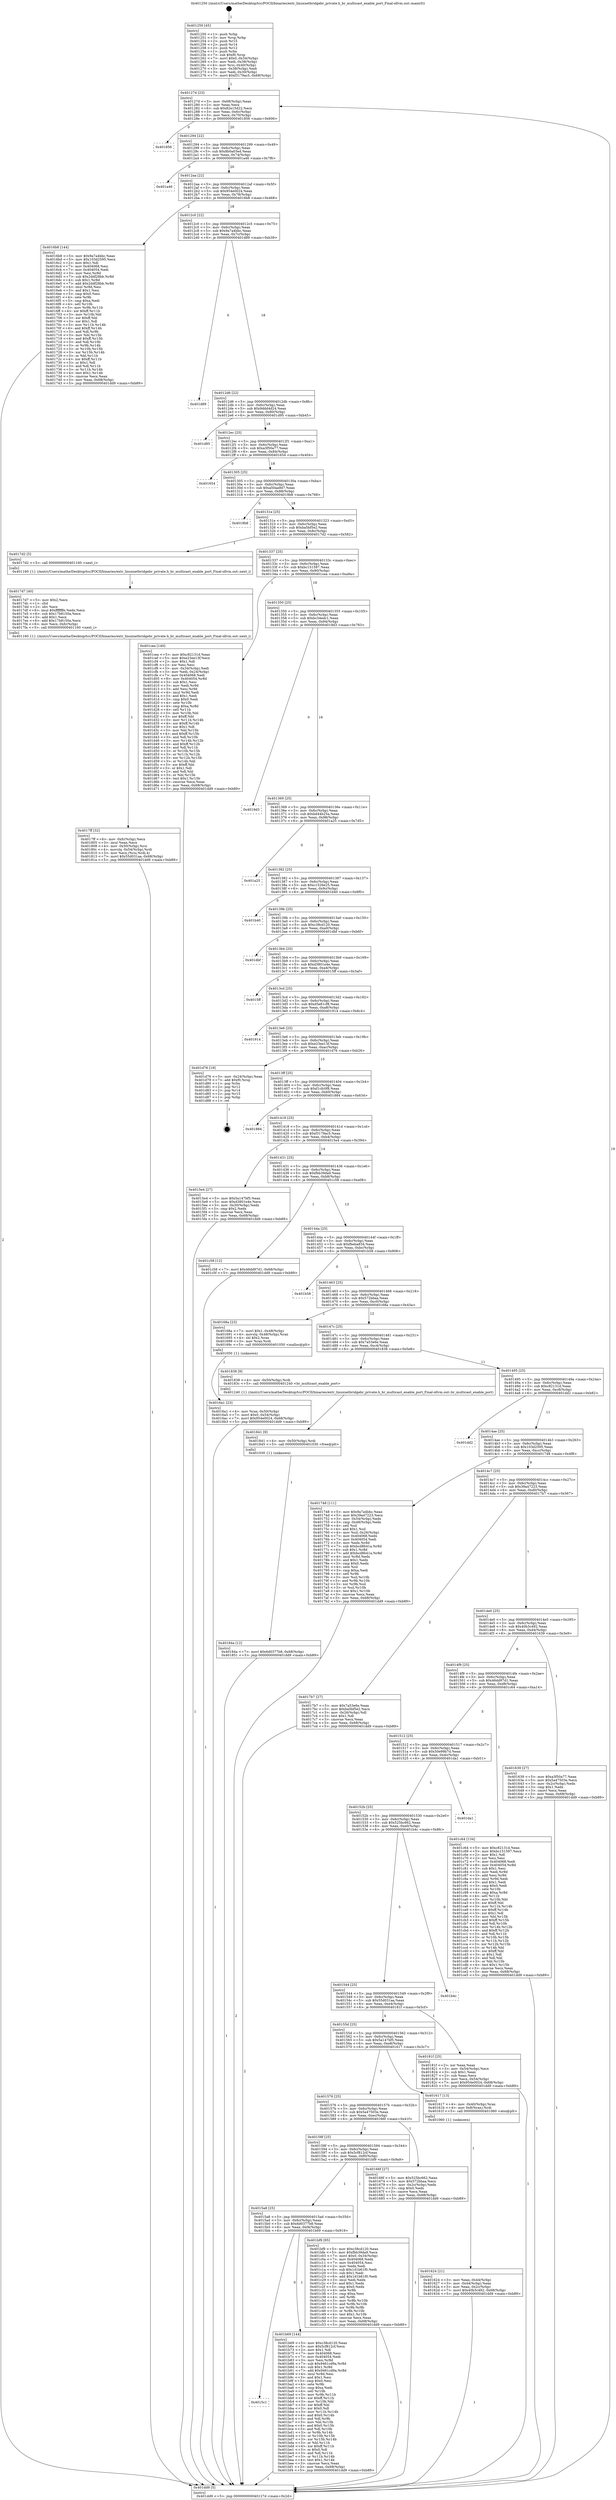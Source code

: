 digraph "0x401250" {
  label = "0x401250 (/mnt/c/Users/mathe/Desktop/tcc/POCII/binaries/extr_linuxnetbridgebr_private.h_br_multicast_enable_port_Final-ollvm.out::main(0))"
  labelloc = "t"
  node[shape=record]

  Entry [label="",width=0.3,height=0.3,shape=circle,fillcolor=black,style=filled]
  "0x40127d" [label="{
     0x40127d [23]\l
     | [instrs]\l
     &nbsp;&nbsp;0x40127d \<+3\>: mov -0x68(%rbp),%eax\l
     &nbsp;&nbsp;0x401280 \<+2\>: mov %eax,%ecx\l
     &nbsp;&nbsp;0x401282 \<+6\>: sub $0x82e15d22,%ecx\l
     &nbsp;&nbsp;0x401288 \<+3\>: mov %eax,-0x6c(%rbp)\l
     &nbsp;&nbsp;0x40128b \<+3\>: mov %ecx,-0x70(%rbp)\l
     &nbsp;&nbsp;0x40128e \<+6\>: je 0000000000401856 \<main+0x606\>\l
  }"]
  "0x401856" [label="{
     0x401856\l
  }", style=dashed]
  "0x401294" [label="{
     0x401294 [22]\l
     | [instrs]\l
     &nbsp;&nbsp;0x401294 \<+5\>: jmp 0000000000401299 \<main+0x49\>\l
     &nbsp;&nbsp;0x401299 \<+3\>: mov -0x6c(%rbp),%eax\l
     &nbsp;&nbsp;0x40129c \<+5\>: sub $0x8b0a03ed,%eax\l
     &nbsp;&nbsp;0x4012a1 \<+3\>: mov %eax,-0x74(%rbp)\l
     &nbsp;&nbsp;0x4012a4 \<+6\>: je 0000000000401a46 \<main+0x7f6\>\l
  }"]
  Exit [label="",width=0.3,height=0.3,shape=circle,fillcolor=black,style=filled,peripheries=2]
  "0x401a46" [label="{
     0x401a46\l
  }", style=dashed]
  "0x4012aa" [label="{
     0x4012aa [22]\l
     | [instrs]\l
     &nbsp;&nbsp;0x4012aa \<+5\>: jmp 00000000004012af \<main+0x5f\>\l
     &nbsp;&nbsp;0x4012af \<+3\>: mov -0x6c(%rbp),%eax\l
     &nbsp;&nbsp;0x4012b2 \<+5\>: sub $0x954e0024,%eax\l
     &nbsp;&nbsp;0x4012b7 \<+3\>: mov %eax,-0x78(%rbp)\l
     &nbsp;&nbsp;0x4012ba \<+6\>: je 00000000004016b8 \<main+0x468\>\l
  }"]
  "0x4015c1" [label="{
     0x4015c1\l
  }", style=dashed]
  "0x4016b8" [label="{
     0x4016b8 [144]\l
     | [instrs]\l
     &nbsp;&nbsp;0x4016b8 \<+5\>: mov $0x9a7a4bbc,%eax\l
     &nbsp;&nbsp;0x4016bd \<+5\>: mov $0x103d2595,%ecx\l
     &nbsp;&nbsp;0x4016c2 \<+2\>: mov $0x1,%dl\l
     &nbsp;&nbsp;0x4016c4 \<+7\>: mov 0x404068,%esi\l
     &nbsp;&nbsp;0x4016cb \<+7\>: mov 0x404054,%edi\l
     &nbsp;&nbsp;0x4016d2 \<+3\>: mov %esi,%r8d\l
     &nbsp;&nbsp;0x4016d5 \<+7\>: sub $0x2ddf28bb,%r8d\l
     &nbsp;&nbsp;0x4016dc \<+4\>: sub $0x1,%r8d\l
     &nbsp;&nbsp;0x4016e0 \<+7\>: add $0x2ddf28bb,%r8d\l
     &nbsp;&nbsp;0x4016e7 \<+4\>: imul %r8d,%esi\l
     &nbsp;&nbsp;0x4016eb \<+3\>: and $0x1,%esi\l
     &nbsp;&nbsp;0x4016ee \<+3\>: cmp $0x0,%esi\l
     &nbsp;&nbsp;0x4016f1 \<+4\>: sete %r9b\l
     &nbsp;&nbsp;0x4016f5 \<+3\>: cmp $0xa,%edi\l
     &nbsp;&nbsp;0x4016f8 \<+4\>: setl %r10b\l
     &nbsp;&nbsp;0x4016fc \<+3\>: mov %r9b,%r11b\l
     &nbsp;&nbsp;0x4016ff \<+4\>: xor $0xff,%r11b\l
     &nbsp;&nbsp;0x401703 \<+3\>: mov %r10b,%bl\l
     &nbsp;&nbsp;0x401706 \<+3\>: xor $0xff,%bl\l
     &nbsp;&nbsp;0x401709 \<+3\>: xor $0x1,%dl\l
     &nbsp;&nbsp;0x40170c \<+3\>: mov %r11b,%r14b\l
     &nbsp;&nbsp;0x40170f \<+4\>: and $0xff,%r14b\l
     &nbsp;&nbsp;0x401713 \<+3\>: and %dl,%r9b\l
     &nbsp;&nbsp;0x401716 \<+3\>: mov %bl,%r15b\l
     &nbsp;&nbsp;0x401719 \<+4\>: and $0xff,%r15b\l
     &nbsp;&nbsp;0x40171d \<+3\>: and %dl,%r10b\l
     &nbsp;&nbsp;0x401720 \<+3\>: or %r9b,%r14b\l
     &nbsp;&nbsp;0x401723 \<+3\>: or %r10b,%r15b\l
     &nbsp;&nbsp;0x401726 \<+3\>: xor %r15b,%r14b\l
     &nbsp;&nbsp;0x401729 \<+3\>: or %bl,%r11b\l
     &nbsp;&nbsp;0x40172c \<+4\>: xor $0xff,%r11b\l
     &nbsp;&nbsp;0x401730 \<+3\>: or $0x1,%dl\l
     &nbsp;&nbsp;0x401733 \<+3\>: and %dl,%r11b\l
     &nbsp;&nbsp;0x401736 \<+3\>: or %r11b,%r14b\l
     &nbsp;&nbsp;0x401739 \<+4\>: test $0x1,%r14b\l
     &nbsp;&nbsp;0x40173d \<+3\>: cmovne %ecx,%eax\l
     &nbsp;&nbsp;0x401740 \<+3\>: mov %eax,-0x68(%rbp)\l
     &nbsp;&nbsp;0x401743 \<+5\>: jmp 0000000000401dd9 \<main+0xb89\>\l
  }"]
  "0x4012c0" [label="{
     0x4012c0 [22]\l
     | [instrs]\l
     &nbsp;&nbsp;0x4012c0 \<+5\>: jmp 00000000004012c5 \<main+0x75\>\l
     &nbsp;&nbsp;0x4012c5 \<+3\>: mov -0x6c(%rbp),%eax\l
     &nbsp;&nbsp;0x4012c8 \<+5\>: sub $0x9a7a4bbc,%eax\l
     &nbsp;&nbsp;0x4012cd \<+3\>: mov %eax,-0x7c(%rbp)\l
     &nbsp;&nbsp;0x4012d0 \<+6\>: je 0000000000401d89 \<main+0xb39\>\l
  }"]
  "0x401b69" [label="{
     0x401b69 [144]\l
     | [instrs]\l
     &nbsp;&nbsp;0x401b69 \<+5\>: mov $0xc38cd120,%eax\l
     &nbsp;&nbsp;0x401b6e \<+5\>: mov $0x5cf812cf,%ecx\l
     &nbsp;&nbsp;0x401b73 \<+2\>: mov $0x1,%dl\l
     &nbsp;&nbsp;0x401b75 \<+7\>: mov 0x404068,%esi\l
     &nbsp;&nbsp;0x401b7c \<+7\>: mov 0x404054,%edi\l
     &nbsp;&nbsp;0x401b83 \<+3\>: mov %esi,%r8d\l
     &nbsp;&nbsp;0x401b86 \<+7\>: sub $0x9461cd9a,%r8d\l
     &nbsp;&nbsp;0x401b8d \<+4\>: sub $0x1,%r8d\l
     &nbsp;&nbsp;0x401b91 \<+7\>: add $0x9461cd9a,%r8d\l
     &nbsp;&nbsp;0x401b98 \<+4\>: imul %r8d,%esi\l
     &nbsp;&nbsp;0x401b9c \<+3\>: and $0x1,%esi\l
     &nbsp;&nbsp;0x401b9f \<+3\>: cmp $0x0,%esi\l
     &nbsp;&nbsp;0x401ba2 \<+4\>: sete %r9b\l
     &nbsp;&nbsp;0x401ba6 \<+3\>: cmp $0xa,%edi\l
     &nbsp;&nbsp;0x401ba9 \<+4\>: setl %r10b\l
     &nbsp;&nbsp;0x401bad \<+3\>: mov %r9b,%r11b\l
     &nbsp;&nbsp;0x401bb0 \<+4\>: xor $0xff,%r11b\l
     &nbsp;&nbsp;0x401bb4 \<+3\>: mov %r10b,%bl\l
     &nbsp;&nbsp;0x401bb7 \<+3\>: xor $0xff,%bl\l
     &nbsp;&nbsp;0x401bba \<+3\>: xor $0x0,%dl\l
     &nbsp;&nbsp;0x401bbd \<+3\>: mov %r11b,%r14b\l
     &nbsp;&nbsp;0x401bc0 \<+4\>: and $0x0,%r14b\l
     &nbsp;&nbsp;0x401bc4 \<+3\>: and %dl,%r9b\l
     &nbsp;&nbsp;0x401bc7 \<+3\>: mov %bl,%r15b\l
     &nbsp;&nbsp;0x401bca \<+4\>: and $0x0,%r15b\l
     &nbsp;&nbsp;0x401bce \<+3\>: and %dl,%r10b\l
     &nbsp;&nbsp;0x401bd1 \<+3\>: or %r9b,%r14b\l
     &nbsp;&nbsp;0x401bd4 \<+3\>: or %r10b,%r15b\l
     &nbsp;&nbsp;0x401bd7 \<+3\>: xor %r15b,%r14b\l
     &nbsp;&nbsp;0x401bda \<+3\>: or %bl,%r11b\l
     &nbsp;&nbsp;0x401bdd \<+4\>: xor $0xff,%r11b\l
     &nbsp;&nbsp;0x401be1 \<+3\>: or $0x0,%dl\l
     &nbsp;&nbsp;0x401be4 \<+3\>: and %dl,%r11b\l
     &nbsp;&nbsp;0x401be7 \<+3\>: or %r11b,%r14b\l
     &nbsp;&nbsp;0x401bea \<+4\>: test $0x1,%r14b\l
     &nbsp;&nbsp;0x401bee \<+3\>: cmovne %ecx,%eax\l
     &nbsp;&nbsp;0x401bf1 \<+3\>: mov %eax,-0x68(%rbp)\l
     &nbsp;&nbsp;0x401bf4 \<+5\>: jmp 0000000000401dd9 \<main+0xb89\>\l
  }"]
  "0x401d89" [label="{
     0x401d89\l
  }", style=dashed]
  "0x4012d6" [label="{
     0x4012d6 [22]\l
     | [instrs]\l
     &nbsp;&nbsp;0x4012d6 \<+5\>: jmp 00000000004012db \<main+0x8b\>\l
     &nbsp;&nbsp;0x4012db \<+3\>: mov -0x6c(%rbp),%eax\l
     &nbsp;&nbsp;0x4012de \<+5\>: sub $0x9ddd4d24,%eax\l
     &nbsp;&nbsp;0x4012e3 \<+3\>: mov %eax,-0x80(%rbp)\l
     &nbsp;&nbsp;0x4012e6 \<+6\>: je 0000000000401d95 \<main+0xb45\>\l
  }"]
  "0x4015a8" [label="{
     0x4015a8 [25]\l
     | [instrs]\l
     &nbsp;&nbsp;0x4015a8 \<+5\>: jmp 00000000004015ad \<main+0x35d\>\l
     &nbsp;&nbsp;0x4015ad \<+3\>: mov -0x6c(%rbp),%eax\l
     &nbsp;&nbsp;0x4015b0 \<+5\>: sub $0x6d0377b8,%eax\l
     &nbsp;&nbsp;0x4015b5 \<+6\>: mov %eax,-0xf4(%rbp)\l
     &nbsp;&nbsp;0x4015bb \<+6\>: je 0000000000401b69 \<main+0x919\>\l
  }"]
  "0x401d95" [label="{
     0x401d95\l
  }", style=dashed]
  "0x4012ec" [label="{
     0x4012ec [25]\l
     | [instrs]\l
     &nbsp;&nbsp;0x4012ec \<+5\>: jmp 00000000004012f1 \<main+0xa1\>\l
     &nbsp;&nbsp;0x4012f1 \<+3\>: mov -0x6c(%rbp),%eax\l
     &nbsp;&nbsp;0x4012f4 \<+5\>: sub $0xa3f50a77,%eax\l
     &nbsp;&nbsp;0x4012f9 \<+6\>: mov %eax,-0x84(%rbp)\l
     &nbsp;&nbsp;0x4012ff \<+6\>: je 0000000000401654 \<main+0x404\>\l
  }"]
  "0x401bf9" [label="{
     0x401bf9 [95]\l
     | [instrs]\l
     &nbsp;&nbsp;0x401bf9 \<+5\>: mov $0xc38cd120,%eax\l
     &nbsp;&nbsp;0x401bfe \<+5\>: mov $0xfbb39da9,%ecx\l
     &nbsp;&nbsp;0x401c03 \<+7\>: movl $0x0,-0x34(%rbp)\l
     &nbsp;&nbsp;0x401c0a \<+7\>: mov 0x404068,%edx\l
     &nbsp;&nbsp;0x401c11 \<+7\>: mov 0x404054,%esi\l
     &nbsp;&nbsp;0x401c18 \<+2\>: mov %edx,%edi\l
     &nbsp;&nbsp;0x401c1a \<+6\>: sub $0x1d1b61f0,%edi\l
     &nbsp;&nbsp;0x401c20 \<+3\>: sub $0x1,%edi\l
     &nbsp;&nbsp;0x401c23 \<+6\>: add $0x1d1b61f0,%edi\l
     &nbsp;&nbsp;0x401c29 \<+3\>: imul %edi,%edx\l
     &nbsp;&nbsp;0x401c2c \<+3\>: and $0x1,%edx\l
     &nbsp;&nbsp;0x401c2f \<+3\>: cmp $0x0,%edx\l
     &nbsp;&nbsp;0x401c32 \<+4\>: sete %r8b\l
     &nbsp;&nbsp;0x401c36 \<+3\>: cmp $0xa,%esi\l
     &nbsp;&nbsp;0x401c39 \<+4\>: setl %r9b\l
     &nbsp;&nbsp;0x401c3d \<+3\>: mov %r8b,%r10b\l
     &nbsp;&nbsp;0x401c40 \<+3\>: and %r9b,%r10b\l
     &nbsp;&nbsp;0x401c43 \<+3\>: xor %r9b,%r8b\l
     &nbsp;&nbsp;0x401c46 \<+3\>: or %r8b,%r10b\l
     &nbsp;&nbsp;0x401c49 \<+4\>: test $0x1,%r10b\l
     &nbsp;&nbsp;0x401c4d \<+3\>: cmovne %ecx,%eax\l
     &nbsp;&nbsp;0x401c50 \<+3\>: mov %eax,-0x68(%rbp)\l
     &nbsp;&nbsp;0x401c53 \<+5\>: jmp 0000000000401dd9 \<main+0xb89\>\l
  }"]
  "0x401654" [label="{
     0x401654\l
  }", style=dashed]
  "0x401305" [label="{
     0x401305 [25]\l
     | [instrs]\l
     &nbsp;&nbsp;0x401305 \<+5\>: jmp 000000000040130a \<main+0xba\>\l
     &nbsp;&nbsp;0x40130a \<+3\>: mov -0x6c(%rbp),%eax\l
     &nbsp;&nbsp;0x40130d \<+5\>: sub $0xa50aa9d7,%eax\l
     &nbsp;&nbsp;0x401312 \<+6\>: mov %eax,-0x88(%rbp)\l
     &nbsp;&nbsp;0x401318 \<+6\>: je 00000000004019b8 \<main+0x768\>\l
  }"]
  "0x40184a" [label="{
     0x40184a [12]\l
     | [instrs]\l
     &nbsp;&nbsp;0x40184a \<+7\>: movl $0x6d0377b8,-0x68(%rbp)\l
     &nbsp;&nbsp;0x401851 \<+5\>: jmp 0000000000401dd9 \<main+0xb89\>\l
  }"]
  "0x4019b8" [label="{
     0x4019b8\l
  }", style=dashed]
  "0x40131e" [label="{
     0x40131e [25]\l
     | [instrs]\l
     &nbsp;&nbsp;0x40131e \<+5\>: jmp 0000000000401323 \<main+0xd3\>\l
     &nbsp;&nbsp;0x401323 \<+3\>: mov -0x6c(%rbp),%eax\l
     &nbsp;&nbsp;0x401326 \<+5\>: sub $0xba5bf5e2,%eax\l
     &nbsp;&nbsp;0x40132b \<+6\>: mov %eax,-0x8c(%rbp)\l
     &nbsp;&nbsp;0x401331 \<+6\>: je 00000000004017d2 \<main+0x582\>\l
  }"]
  "0x401841" [label="{
     0x401841 [9]\l
     | [instrs]\l
     &nbsp;&nbsp;0x401841 \<+4\>: mov -0x50(%rbp),%rdi\l
     &nbsp;&nbsp;0x401845 \<+5\>: call 0000000000401030 \<free@plt\>\l
     | [calls]\l
     &nbsp;&nbsp;0x401030 \{1\} (unknown)\l
  }"]
  "0x4017d2" [label="{
     0x4017d2 [5]\l
     | [instrs]\l
     &nbsp;&nbsp;0x4017d2 \<+5\>: call 0000000000401160 \<next_i\>\l
     | [calls]\l
     &nbsp;&nbsp;0x401160 \{1\} (/mnt/c/Users/mathe/Desktop/tcc/POCII/binaries/extr_linuxnetbridgebr_private.h_br_multicast_enable_port_Final-ollvm.out::next_i)\l
  }"]
  "0x401337" [label="{
     0x401337 [25]\l
     | [instrs]\l
     &nbsp;&nbsp;0x401337 \<+5\>: jmp 000000000040133c \<main+0xec\>\l
     &nbsp;&nbsp;0x40133c \<+3\>: mov -0x6c(%rbp),%eax\l
     &nbsp;&nbsp;0x40133f \<+5\>: sub $0xbc151597,%eax\l
     &nbsp;&nbsp;0x401344 \<+6\>: mov %eax,-0x90(%rbp)\l
     &nbsp;&nbsp;0x40134a \<+6\>: je 0000000000401cea \<main+0xa9a\>\l
  }"]
  "0x4017ff" [label="{
     0x4017ff [32]\l
     | [instrs]\l
     &nbsp;&nbsp;0x4017ff \<+6\>: mov -0xfc(%rbp),%ecx\l
     &nbsp;&nbsp;0x401805 \<+3\>: imul %eax,%ecx\l
     &nbsp;&nbsp;0x401808 \<+4\>: mov -0x50(%rbp),%rsi\l
     &nbsp;&nbsp;0x40180c \<+4\>: movslq -0x54(%rbp),%rdi\l
     &nbsp;&nbsp;0x401810 \<+3\>: mov %ecx,(%rsi,%rdi,4)\l
     &nbsp;&nbsp;0x401813 \<+7\>: movl $0x55d031aa,-0x68(%rbp)\l
     &nbsp;&nbsp;0x40181a \<+5\>: jmp 0000000000401dd9 \<main+0xb89\>\l
  }"]
  "0x401cea" [label="{
     0x401cea [140]\l
     | [instrs]\l
     &nbsp;&nbsp;0x401cea \<+5\>: mov $0xc82131d,%eax\l
     &nbsp;&nbsp;0x401cef \<+5\>: mov $0xe23ee13f,%ecx\l
     &nbsp;&nbsp;0x401cf4 \<+2\>: mov $0x1,%dl\l
     &nbsp;&nbsp;0x401cf6 \<+2\>: xor %esi,%esi\l
     &nbsp;&nbsp;0x401cf8 \<+3\>: mov -0x34(%rbp),%edi\l
     &nbsp;&nbsp;0x401cfb \<+3\>: mov %edi,-0x24(%rbp)\l
     &nbsp;&nbsp;0x401cfe \<+7\>: mov 0x404068,%edi\l
     &nbsp;&nbsp;0x401d05 \<+8\>: mov 0x404054,%r8d\l
     &nbsp;&nbsp;0x401d0d \<+3\>: sub $0x1,%esi\l
     &nbsp;&nbsp;0x401d10 \<+3\>: mov %edi,%r9d\l
     &nbsp;&nbsp;0x401d13 \<+3\>: add %esi,%r9d\l
     &nbsp;&nbsp;0x401d16 \<+4\>: imul %r9d,%edi\l
     &nbsp;&nbsp;0x401d1a \<+3\>: and $0x1,%edi\l
     &nbsp;&nbsp;0x401d1d \<+3\>: cmp $0x0,%edi\l
     &nbsp;&nbsp;0x401d20 \<+4\>: sete %r10b\l
     &nbsp;&nbsp;0x401d24 \<+4\>: cmp $0xa,%r8d\l
     &nbsp;&nbsp;0x401d28 \<+4\>: setl %r11b\l
     &nbsp;&nbsp;0x401d2c \<+3\>: mov %r10b,%bl\l
     &nbsp;&nbsp;0x401d2f \<+3\>: xor $0xff,%bl\l
     &nbsp;&nbsp;0x401d32 \<+3\>: mov %r11b,%r14b\l
     &nbsp;&nbsp;0x401d35 \<+4\>: xor $0xff,%r14b\l
     &nbsp;&nbsp;0x401d39 \<+3\>: xor $0x1,%dl\l
     &nbsp;&nbsp;0x401d3c \<+3\>: mov %bl,%r15b\l
     &nbsp;&nbsp;0x401d3f \<+4\>: and $0xff,%r15b\l
     &nbsp;&nbsp;0x401d43 \<+3\>: and %dl,%r10b\l
     &nbsp;&nbsp;0x401d46 \<+3\>: mov %r14b,%r12b\l
     &nbsp;&nbsp;0x401d49 \<+4\>: and $0xff,%r12b\l
     &nbsp;&nbsp;0x401d4d \<+3\>: and %dl,%r11b\l
     &nbsp;&nbsp;0x401d50 \<+3\>: or %r10b,%r15b\l
     &nbsp;&nbsp;0x401d53 \<+3\>: or %r11b,%r12b\l
     &nbsp;&nbsp;0x401d56 \<+3\>: xor %r12b,%r15b\l
     &nbsp;&nbsp;0x401d59 \<+3\>: or %r14b,%bl\l
     &nbsp;&nbsp;0x401d5c \<+3\>: xor $0xff,%bl\l
     &nbsp;&nbsp;0x401d5f \<+3\>: or $0x1,%dl\l
     &nbsp;&nbsp;0x401d62 \<+2\>: and %dl,%bl\l
     &nbsp;&nbsp;0x401d64 \<+3\>: or %bl,%r15b\l
     &nbsp;&nbsp;0x401d67 \<+4\>: test $0x1,%r15b\l
     &nbsp;&nbsp;0x401d6b \<+3\>: cmovne %ecx,%eax\l
     &nbsp;&nbsp;0x401d6e \<+3\>: mov %eax,-0x68(%rbp)\l
     &nbsp;&nbsp;0x401d71 \<+5\>: jmp 0000000000401dd9 \<main+0xb89\>\l
  }"]
  "0x401350" [label="{
     0x401350 [25]\l
     | [instrs]\l
     &nbsp;&nbsp;0x401350 \<+5\>: jmp 0000000000401355 \<main+0x105\>\l
     &nbsp;&nbsp;0x401355 \<+3\>: mov -0x6c(%rbp),%eax\l
     &nbsp;&nbsp;0x401358 \<+5\>: sub $0xbc34edc1,%eax\l
     &nbsp;&nbsp;0x40135d \<+6\>: mov %eax,-0x94(%rbp)\l
     &nbsp;&nbsp;0x401363 \<+6\>: je 00000000004019d3 \<main+0x783\>\l
  }"]
  "0x4017d7" [label="{
     0x4017d7 [40]\l
     | [instrs]\l
     &nbsp;&nbsp;0x4017d7 \<+5\>: mov $0x2,%ecx\l
     &nbsp;&nbsp;0x4017dc \<+1\>: cltd\l
     &nbsp;&nbsp;0x4017dd \<+2\>: idiv %ecx\l
     &nbsp;&nbsp;0x4017df \<+6\>: imul $0xfffffffe,%edx,%ecx\l
     &nbsp;&nbsp;0x4017e5 \<+6\>: sub $0x17b8150a,%ecx\l
     &nbsp;&nbsp;0x4017eb \<+3\>: add $0x1,%ecx\l
     &nbsp;&nbsp;0x4017ee \<+6\>: add $0x17b8150a,%ecx\l
     &nbsp;&nbsp;0x4017f4 \<+6\>: mov %ecx,-0xfc(%rbp)\l
     &nbsp;&nbsp;0x4017fa \<+5\>: call 0000000000401160 \<next_i\>\l
     | [calls]\l
     &nbsp;&nbsp;0x401160 \{1\} (/mnt/c/Users/mathe/Desktop/tcc/POCII/binaries/extr_linuxnetbridgebr_private.h_br_multicast_enable_port_Final-ollvm.out::next_i)\l
  }"]
  "0x4019d3" [label="{
     0x4019d3\l
  }", style=dashed]
  "0x401369" [label="{
     0x401369 [25]\l
     | [instrs]\l
     &nbsp;&nbsp;0x401369 \<+5\>: jmp 000000000040136e \<main+0x11e\>\l
     &nbsp;&nbsp;0x40136e \<+3\>: mov -0x6c(%rbp),%eax\l
     &nbsp;&nbsp;0x401371 \<+5\>: sub $0xbd44b25a,%eax\l
     &nbsp;&nbsp;0x401376 \<+6\>: mov %eax,-0x98(%rbp)\l
     &nbsp;&nbsp;0x40137c \<+6\>: je 0000000000401a25 \<main+0x7d5\>\l
  }"]
  "0x4016a1" [label="{
     0x4016a1 [23]\l
     | [instrs]\l
     &nbsp;&nbsp;0x4016a1 \<+4\>: mov %rax,-0x50(%rbp)\l
     &nbsp;&nbsp;0x4016a5 \<+7\>: movl $0x0,-0x54(%rbp)\l
     &nbsp;&nbsp;0x4016ac \<+7\>: movl $0x954e0024,-0x68(%rbp)\l
     &nbsp;&nbsp;0x4016b3 \<+5\>: jmp 0000000000401dd9 \<main+0xb89\>\l
  }"]
  "0x401a25" [label="{
     0x401a25\l
  }", style=dashed]
  "0x401382" [label="{
     0x401382 [25]\l
     | [instrs]\l
     &nbsp;&nbsp;0x401382 \<+5\>: jmp 0000000000401387 \<main+0x137\>\l
     &nbsp;&nbsp;0x401387 \<+3\>: mov -0x6c(%rbp),%eax\l
     &nbsp;&nbsp;0x40138a \<+5\>: sub $0xc1526e25,%eax\l
     &nbsp;&nbsp;0x40138f \<+6\>: mov %eax,-0x9c(%rbp)\l
     &nbsp;&nbsp;0x401395 \<+6\>: je 0000000000401b40 \<main+0x8f0\>\l
  }"]
  "0x40158f" [label="{
     0x40158f [25]\l
     | [instrs]\l
     &nbsp;&nbsp;0x40158f \<+5\>: jmp 0000000000401594 \<main+0x344\>\l
     &nbsp;&nbsp;0x401594 \<+3\>: mov -0x6c(%rbp),%eax\l
     &nbsp;&nbsp;0x401597 \<+5\>: sub $0x5cf812cf,%eax\l
     &nbsp;&nbsp;0x40159c \<+6\>: mov %eax,-0xf0(%rbp)\l
     &nbsp;&nbsp;0x4015a2 \<+6\>: je 0000000000401bf9 \<main+0x9a9\>\l
  }"]
  "0x401b40" [label="{
     0x401b40\l
  }", style=dashed]
  "0x40139b" [label="{
     0x40139b [25]\l
     | [instrs]\l
     &nbsp;&nbsp;0x40139b \<+5\>: jmp 00000000004013a0 \<main+0x150\>\l
     &nbsp;&nbsp;0x4013a0 \<+3\>: mov -0x6c(%rbp),%eax\l
     &nbsp;&nbsp;0x4013a3 \<+5\>: sub $0xc38cd120,%eax\l
     &nbsp;&nbsp;0x4013a8 \<+6\>: mov %eax,-0xa0(%rbp)\l
     &nbsp;&nbsp;0x4013ae \<+6\>: je 0000000000401dbf \<main+0xb6f\>\l
  }"]
  "0x40166f" [label="{
     0x40166f [27]\l
     | [instrs]\l
     &nbsp;&nbsp;0x40166f \<+5\>: mov $0x525bc662,%eax\l
     &nbsp;&nbsp;0x401674 \<+5\>: mov $0x572bbaa,%ecx\l
     &nbsp;&nbsp;0x401679 \<+3\>: mov -0x2c(%rbp),%edx\l
     &nbsp;&nbsp;0x40167c \<+3\>: cmp $0x0,%edx\l
     &nbsp;&nbsp;0x40167f \<+3\>: cmove %ecx,%eax\l
     &nbsp;&nbsp;0x401682 \<+3\>: mov %eax,-0x68(%rbp)\l
     &nbsp;&nbsp;0x401685 \<+5\>: jmp 0000000000401dd9 \<main+0xb89\>\l
  }"]
  "0x401dbf" [label="{
     0x401dbf\l
  }", style=dashed]
  "0x4013b4" [label="{
     0x4013b4 [25]\l
     | [instrs]\l
     &nbsp;&nbsp;0x4013b4 \<+5\>: jmp 00000000004013b9 \<main+0x169\>\l
     &nbsp;&nbsp;0x4013b9 \<+3\>: mov -0x6c(%rbp),%eax\l
     &nbsp;&nbsp;0x4013bc \<+5\>: sub $0xd3801e4e,%eax\l
     &nbsp;&nbsp;0x4013c1 \<+6\>: mov %eax,-0xa4(%rbp)\l
     &nbsp;&nbsp;0x4013c7 \<+6\>: je 00000000004015ff \<main+0x3af\>\l
  }"]
  "0x401624" [label="{
     0x401624 [21]\l
     | [instrs]\l
     &nbsp;&nbsp;0x401624 \<+3\>: mov %eax,-0x44(%rbp)\l
     &nbsp;&nbsp;0x401627 \<+3\>: mov -0x44(%rbp),%eax\l
     &nbsp;&nbsp;0x40162a \<+3\>: mov %eax,-0x2c(%rbp)\l
     &nbsp;&nbsp;0x40162d \<+7\>: movl $0x40b3c492,-0x68(%rbp)\l
     &nbsp;&nbsp;0x401634 \<+5\>: jmp 0000000000401dd9 \<main+0xb89\>\l
  }"]
  "0x4015ff" [label="{
     0x4015ff\l
  }", style=dashed]
  "0x4013cd" [label="{
     0x4013cd [25]\l
     | [instrs]\l
     &nbsp;&nbsp;0x4013cd \<+5\>: jmp 00000000004013d2 \<main+0x182\>\l
     &nbsp;&nbsp;0x4013d2 \<+3\>: mov -0x6c(%rbp),%eax\l
     &nbsp;&nbsp;0x4013d5 \<+5\>: sub $0xd5e81cf8,%eax\l
     &nbsp;&nbsp;0x4013da \<+6\>: mov %eax,-0xa8(%rbp)\l
     &nbsp;&nbsp;0x4013e0 \<+6\>: je 0000000000401914 \<main+0x6c4\>\l
  }"]
  "0x401576" [label="{
     0x401576 [25]\l
     | [instrs]\l
     &nbsp;&nbsp;0x401576 \<+5\>: jmp 000000000040157b \<main+0x32b\>\l
     &nbsp;&nbsp;0x40157b \<+3\>: mov -0x6c(%rbp),%eax\l
     &nbsp;&nbsp;0x40157e \<+5\>: sub $0x5a47503e,%eax\l
     &nbsp;&nbsp;0x401583 \<+6\>: mov %eax,-0xec(%rbp)\l
     &nbsp;&nbsp;0x401589 \<+6\>: je 000000000040166f \<main+0x41f\>\l
  }"]
  "0x401914" [label="{
     0x401914\l
  }", style=dashed]
  "0x4013e6" [label="{
     0x4013e6 [25]\l
     | [instrs]\l
     &nbsp;&nbsp;0x4013e6 \<+5\>: jmp 00000000004013eb \<main+0x19b\>\l
     &nbsp;&nbsp;0x4013eb \<+3\>: mov -0x6c(%rbp),%eax\l
     &nbsp;&nbsp;0x4013ee \<+5\>: sub $0xe23ee13f,%eax\l
     &nbsp;&nbsp;0x4013f3 \<+6\>: mov %eax,-0xac(%rbp)\l
     &nbsp;&nbsp;0x4013f9 \<+6\>: je 0000000000401d76 \<main+0xb26\>\l
  }"]
  "0x401617" [label="{
     0x401617 [13]\l
     | [instrs]\l
     &nbsp;&nbsp;0x401617 \<+4\>: mov -0x40(%rbp),%rax\l
     &nbsp;&nbsp;0x40161b \<+4\>: mov 0x8(%rax),%rdi\l
     &nbsp;&nbsp;0x40161f \<+5\>: call 0000000000401060 \<atoi@plt\>\l
     | [calls]\l
     &nbsp;&nbsp;0x401060 \{1\} (unknown)\l
  }"]
  "0x401d76" [label="{
     0x401d76 [19]\l
     | [instrs]\l
     &nbsp;&nbsp;0x401d76 \<+3\>: mov -0x24(%rbp),%eax\l
     &nbsp;&nbsp;0x401d79 \<+7\>: add $0xf0,%rsp\l
     &nbsp;&nbsp;0x401d80 \<+1\>: pop %rbx\l
     &nbsp;&nbsp;0x401d81 \<+2\>: pop %r12\l
     &nbsp;&nbsp;0x401d83 \<+2\>: pop %r14\l
     &nbsp;&nbsp;0x401d85 \<+2\>: pop %r15\l
     &nbsp;&nbsp;0x401d87 \<+1\>: pop %rbp\l
     &nbsp;&nbsp;0x401d88 \<+1\>: ret\l
  }"]
  "0x4013ff" [label="{
     0x4013ff [25]\l
     | [instrs]\l
     &nbsp;&nbsp;0x4013ff \<+5\>: jmp 0000000000401404 \<main+0x1b4\>\l
     &nbsp;&nbsp;0x401404 \<+3\>: mov -0x6c(%rbp),%eax\l
     &nbsp;&nbsp;0x401407 \<+5\>: sub $0xf1cfc0f8,%eax\l
     &nbsp;&nbsp;0x40140c \<+6\>: mov %eax,-0xb0(%rbp)\l
     &nbsp;&nbsp;0x401412 \<+6\>: je 0000000000401884 \<main+0x634\>\l
  }"]
  "0x40155d" [label="{
     0x40155d [25]\l
     | [instrs]\l
     &nbsp;&nbsp;0x40155d \<+5\>: jmp 0000000000401562 \<main+0x312\>\l
     &nbsp;&nbsp;0x401562 \<+3\>: mov -0x6c(%rbp),%eax\l
     &nbsp;&nbsp;0x401565 \<+5\>: sub $0x5a147bf5,%eax\l
     &nbsp;&nbsp;0x40156a \<+6\>: mov %eax,-0xe8(%rbp)\l
     &nbsp;&nbsp;0x401570 \<+6\>: je 0000000000401617 \<main+0x3c7\>\l
  }"]
  "0x401884" [label="{
     0x401884\l
  }", style=dashed]
  "0x401418" [label="{
     0x401418 [25]\l
     | [instrs]\l
     &nbsp;&nbsp;0x401418 \<+5\>: jmp 000000000040141d \<main+0x1cd\>\l
     &nbsp;&nbsp;0x40141d \<+3\>: mov -0x6c(%rbp),%eax\l
     &nbsp;&nbsp;0x401420 \<+5\>: sub $0xf3179ac5,%eax\l
     &nbsp;&nbsp;0x401425 \<+6\>: mov %eax,-0xb4(%rbp)\l
     &nbsp;&nbsp;0x40142b \<+6\>: je 00000000004015e4 \<main+0x394\>\l
  }"]
  "0x40181f" [label="{
     0x40181f [25]\l
     | [instrs]\l
     &nbsp;&nbsp;0x40181f \<+2\>: xor %eax,%eax\l
     &nbsp;&nbsp;0x401821 \<+3\>: mov -0x54(%rbp),%ecx\l
     &nbsp;&nbsp;0x401824 \<+3\>: sub $0x1,%eax\l
     &nbsp;&nbsp;0x401827 \<+2\>: sub %eax,%ecx\l
     &nbsp;&nbsp;0x401829 \<+3\>: mov %ecx,-0x54(%rbp)\l
     &nbsp;&nbsp;0x40182c \<+7\>: movl $0x954e0024,-0x68(%rbp)\l
     &nbsp;&nbsp;0x401833 \<+5\>: jmp 0000000000401dd9 \<main+0xb89\>\l
  }"]
  "0x4015e4" [label="{
     0x4015e4 [27]\l
     | [instrs]\l
     &nbsp;&nbsp;0x4015e4 \<+5\>: mov $0x5a147bf5,%eax\l
     &nbsp;&nbsp;0x4015e9 \<+5\>: mov $0xd3801e4e,%ecx\l
     &nbsp;&nbsp;0x4015ee \<+3\>: mov -0x30(%rbp),%edx\l
     &nbsp;&nbsp;0x4015f1 \<+3\>: cmp $0x2,%edx\l
     &nbsp;&nbsp;0x4015f4 \<+3\>: cmovne %ecx,%eax\l
     &nbsp;&nbsp;0x4015f7 \<+3\>: mov %eax,-0x68(%rbp)\l
     &nbsp;&nbsp;0x4015fa \<+5\>: jmp 0000000000401dd9 \<main+0xb89\>\l
  }"]
  "0x401431" [label="{
     0x401431 [25]\l
     | [instrs]\l
     &nbsp;&nbsp;0x401431 \<+5\>: jmp 0000000000401436 \<main+0x1e6\>\l
     &nbsp;&nbsp;0x401436 \<+3\>: mov -0x6c(%rbp),%eax\l
     &nbsp;&nbsp;0x401439 \<+5\>: sub $0xfbb39da9,%eax\l
     &nbsp;&nbsp;0x40143e \<+6\>: mov %eax,-0xb8(%rbp)\l
     &nbsp;&nbsp;0x401444 \<+6\>: je 0000000000401c58 \<main+0xa08\>\l
  }"]
  "0x401dd9" [label="{
     0x401dd9 [5]\l
     | [instrs]\l
     &nbsp;&nbsp;0x401dd9 \<+5\>: jmp 000000000040127d \<main+0x2d\>\l
  }"]
  "0x401250" [label="{
     0x401250 [45]\l
     | [instrs]\l
     &nbsp;&nbsp;0x401250 \<+1\>: push %rbp\l
     &nbsp;&nbsp;0x401251 \<+3\>: mov %rsp,%rbp\l
     &nbsp;&nbsp;0x401254 \<+2\>: push %r15\l
     &nbsp;&nbsp;0x401256 \<+2\>: push %r14\l
     &nbsp;&nbsp;0x401258 \<+2\>: push %r12\l
     &nbsp;&nbsp;0x40125a \<+1\>: push %rbx\l
     &nbsp;&nbsp;0x40125b \<+7\>: sub $0xf0,%rsp\l
     &nbsp;&nbsp;0x401262 \<+7\>: movl $0x0,-0x34(%rbp)\l
     &nbsp;&nbsp;0x401269 \<+3\>: mov %edi,-0x38(%rbp)\l
     &nbsp;&nbsp;0x40126c \<+4\>: mov %rsi,-0x40(%rbp)\l
     &nbsp;&nbsp;0x401270 \<+3\>: mov -0x38(%rbp),%edi\l
     &nbsp;&nbsp;0x401273 \<+3\>: mov %edi,-0x30(%rbp)\l
     &nbsp;&nbsp;0x401276 \<+7\>: movl $0xf3179ac5,-0x68(%rbp)\l
  }"]
  "0x401544" [label="{
     0x401544 [25]\l
     | [instrs]\l
     &nbsp;&nbsp;0x401544 \<+5\>: jmp 0000000000401549 \<main+0x2f9\>\l
     &nbsp;&nbsp;0x401549 \<+3\>: mov -0x6c(%rbp),%eax\l
     &nbsp;&nbsp;0x40154c \<+5\>: sub $0x55d031aa,%eax\l
     &nbsp;&nbsp;0x401551 \<+6\>: mov %eax,-0xe4(%rbp)\l
     &nbsp;&nbsp;0x401557 \<+6\>: je 000000000040181f \<main+0x5cf\>\l
  }"]
  "0x401c58" [label="{
     0x401c58 [12]\l
     | [instrs]\l
     &nbsp;&nbsp;0x401c58 \<+7\>: movl $0x46dd97d1,-0x68(%rbp)\l
     &nbsp;&nbsp;0x401c5f \<+5\>: jmp 0000000000401dd9 \<main+0xb89\>\l
  }"]
  "0x40144a" [label="{
     0x40144a [25]\l
     | [instrs]\l
     &nbsp;&nbsp;0x40144a \<+5\>: jmp 000000000040144f \<main+0x1ff\>\l
     &nbsp;&nbsp;0x40144f \<+3\>: mov -0x6c(%rbp),%eax\l
     &nbsp;&nbsp;0x401452 \<+5\>: sub $0xfbeba834,%eax\l
     &nbsp;&nbsp;0x401457 \<+6\>: mov %eax,-0xbc(%rbp)\l
     &nbsp;&nbsp;0x40145d \<+6\>: je 0000000000401b58 \<main+0x908\>\l
  }"]
  "0x401b4c" [label="{
     0x401b4c\l
  }", style=dashed]
  "0x401b58" [label="{
     0x401b58\l
  }", style=dashed]
  "0x401463" [label="{
     0x401463 [25]\l
     | [instrs]\l
     &nbsp;&nbsp;0x401463 \<+5\>: jmp 0000000000401468 \<main+0x218\>\l
     &nbsp;&nbsp;0x401468 \<+3\>: mov -0x6c(%rbp),%eax\l
     &nbsp;&nbsp;0x40146b \<+5\>: sub $0x572bbaa,%eax\l
     &nbsp;&nbsp;0x401470 \<+6\>: mov %eax,-0xc0(%rbp)\l
     &nbsp;&nbsp;0x401476 \<+6\>: je 000000000040168a \<main+0x43a\>\l
  }"]
  "0x40152b" [label="{
     0x40152b [25]\l
     | [instrs]\l
     &nbsp;&nbsp;0x40152b \<+5\>: jmp 0000000000401530 \<main+0x2e0\>\l
     &nbsp;&nbsp;0x401530 \<+3\>: mov -0x6c(%rbp),%eax\l
     &nbsp;&nbsp;0x401533 \<+5\>: sub $0x525bc662,%eax\l
     &nbsp;&nbsp;0x401538 \<+6\>: mov %eax,-0xe0(%rbp)\l
     &nbsp;&nbsp;0x40153e \<+6\>: je 0000000000401b4c \<main+0x8fc\>\l
  }"]
  "0x40168a" [label="{
     0x40168a [23]\l
     | [instrs]\l
     &nbsp;&nbsp;0x40168a \<+7\>: movl $0x1,-0x48(%rbp)\l
     &nbsp;&nbsp;0x401691 \<+4\>: movslq -0x48(%rbp),%rax\l
     &nbsp;&nbsp;0x401695 \<+4\>: shl $0x2,%rax\l
     &nbsp;&nbsp;0x401699 \<+3\>: mov %rax,%rdi\l
     &nbsp;&nbsp;0x40169c \<+5\>: call 0000000000401050 \<malloc@plt\>\l
     | [calls]\l
     &nbsp;&nbsp;0x401050 \{1\} (unknown)\l
  }"]
  "0x40147c" [label="{
     0x40147c [25]\l
     | [instrs]\l
     &nbsp;&nbsp;0x40147c \<+5\>: jmp 0000000000401481 \<main+0x231\>\l
     &nbsp;&nbsp;0x401481 \<+3\>: mov -0x6c(%rbp),%eax\l
     &nbsp;&nbsp;0x401484 \<+5\>: sub $0x7a53e6e,%eax\l
     &nbsp;&nbsp;0x401489 \<+6\>: mov %eax,-0xc4(%rbp)\l
     &nbsp;&nbsp;0x40148f \<+6\>: je 0000000000401838 \<main+0x5e8\>\l
  }"]
  "0x401da1" [label="{
     0x401da1\l
  }", style=dashed]
  "0x401838" [label="{
     0x401838 [9]\l
     | [instrs]\l
     &nbsp;&nbsp;0x401838 \<+4\>: mov -0x50(%rbp),%rdi\l
     &nbsp;&nbsp;0x40183c \<+5\>: call 0000000000401240 \<br_multicast_enable_port\>\l
     | [calls]\l
     &nbsp;&nbsp;0x401240 \{1\} (/mnt/c/Users/mathe/Desktop/tcc/POCII/binaries/extr_linuxnetbridgebr_private.h_br_multicast_enable_port_Final-ollvm.out::br_multicast_enable_port)\l
  }"]
  "0x401495" [label="{
     0x401495 [25]\l
     | [instrs]\l
     &nbsp;&nbsp;0x401495 \<+5\>: jmp 000000000040149a \<main+0x24a\>\l
     &nbsp;&nbsp;0x40149a \<+3\>: mov -0x6c(%rbp),%eax\l
     &nbsp;&nbsp;0x40149d \<+5\>: sub $0xc82131d,%eax\l
     &nbsp;&nbsp;0x4014a2 \<+6\>: mov %eax,-0xc8(%rbp)\l
     &nbsp;&nbsp;0x4014a8 \<+6\>: je 0000000000401dd2 \<main+0xb82\>\l
  }"]
  "0x401512" [label="{
     0x401512 [25]\l
     | [instrs]\l
     &nbsp;&nbsp;0x401512 \<+5\>: jmp 0000000000401517 \<main+0x2c7\>\l
     &nbsp;&nbsp;0x401517 \<+3\>: mov -0x6c(%rbp),%eax\l
     &nbsp;&nbsp;0x40151a \<+5\>: sub $0x50e99b7d,%eax\l
     &nbsp;&nbsp;0x40151f \<+6\>: mov %eax,-0xdc(%rbp)\l
     &nbsp;&nbsp;0x401525 \<+6\>: je 0000000000401da1 \<main+0xb51\>\l
  }"]
  "0x401dd2" [label="{
     0x401dd2\l
  }", style=dashed]
  "0x4014ae" [label="{
     0x4014ae [25]\l
     | [instrs]\l
     &nbsp;&nbsp;0x4014ae \<+5\>: jmp 00000000004014b3 \<main+0x263\>\l
     &nbsp;&nbsp;0x4014b3 \<+3\>: mov -0x6c(%rbp),%eax\l
     &nbsp;&nbsp;0x4014b6 \<+5\>: sub $0x103d2595,%eax\l
     &nbsp;&nbsp;0x4014bb \<+6\>: mov %eax,-0xcc(%rbp)\l
     &nbsp;&nbsp;0x4014c1 \<+6\>: je 0000000000401748 \<main+0x4f8\>\l
  }"]
  "0x401c64" [label="{
     0x401c64 [134]\l
     | [instrs]\l
     &nbsp;&nbsp;0x401c64 \<+5\>: mov $0xc82131d,%eax\l
     &nbsp;&nbsp;0x401c69 \<+5\>: mov $0xbc151597,%ecx\l
     &nbsp;&nbsp;0x401c6e \<+2\>: mov $0x1,%dl\l
     &nbsp;&nbsp;0x401c70 \<+2\>: xor %esi,%esi\l
     &nbsp;&nbsp;0x401c72 \<+7\>: mov 0x404068,%edi\l
     &nbsp;&nbsp;0x401c79 \<+8\>: mov 0x404054,%r8d\l
     &nbsp;&nbsp;0x401c81 \<+3\>: sub $0x1,%esi\l
     &nbsp;&nbsp;0x401c84 \<+3\>: mov %edi,%r9d\l
     &nbsp;&nbsp;0x401c87 \<+3\>: add %esi,%r9d\l
     &nbsp;&nbsp;0x401c8a \<+4\>: imul %r9d,%edi\l
     &nbsp;&nbsp;0x401c8e \<+3\>: and $0x1,%edi\l
     &nbsp;&nbsp;0x401c91 \<+3\>: cmp $0x0,%edi\l
     &nbsp;&nbsp;0x401c94 \<+4\>: sete %r10b\l
     &nbsp;&nbsp;0x401c98 \<+4\>: cmp $0xa,%r8d\l
     &nbsp;&nbsp;0x401c9c \<+4\>: setl %r11b\l
     &nbsp;&nbsp;0x401ca0 \<+3\>: mov %r10b,%bl\l
     &nbsp;&nbsp;0x401ca3 \<+3\>: xor $0xff,%bl\l
     &nbsp;&nbsp;0x401ca6 \<+3\>: mov %r11b,%r14b\l
     &nbsp;&nbsp;0x401ca9 \<+4\>: xor $0xff,%r14b\l
     &nbsp;&nbsp;0x401cad \<+3\>: xor $0x1,%dl\l
     &nbsp;&nbsp;0x401cb0 \<+3\>: mov %bl,%r15b\l
     &nbsp;&nbsp;0x401cb3 \<+4\>: and $0xff,%r15b\l
     &nbsp;&nbsp;0x401cb7 \<+3\>: and %dl,%r10b\l
     &nbsp;&nbsp;0x401cba \<+3\>: mov %r14b,%r12b\l
     &nbsp;&nbsp;0x401cbd \<+4\>: and $0xff,%r12b\l
     &nbsp;&nbsp;0x401cc1 \<+3\>: and %dl,%r11b\l
     &nbsp;&nbsp;0x401cc4 \<+3\>: or %r10b,%r15b\l
     &nbsp;&nbsp;0x401cc7 \<+3\>: or %r11b,%r12b\l
     &nbsp;&nbsp;0x401cca \<+3\>: xor %r12b,%r15b\l
     &nbsp;&nbsp;0x401ccd \<+3\>: or %r14b,%bl\l
     &nbsp;&nbsp;0x401cd0 \<+3\>: xor $0xff,%bl\l
     &nbsp;&nbsp;0x401cd3 \<+3\>: or $0x1,%dl\l
     &nbsp;&nbsp;0x401cd6 \<+2\>: and %dl,%bl\l
     &nbsp;&nbsp;0x401cd8 \<+3\>: or %bl,%r15b\l
     &nbsp;&nbsp;0x401cdb \<+4\>: test $0x1,%r15b\l
     &nbsp;&nbsp;0x401cdf \<+3\>: cmovne %ecx,%eax\l
     &nbsp;&nbsp;0x401ce2 \<+3\>: mov %eax,-0x68(%rbp)\l
     &nbsp;&nbsp;0x401ce5 \<+5\>: jmp 0000000000401dd9 \<main+0xb89\>\l
  }"]
  "0x401748" [label="{
     0x401748 [111]\l
     | [instrs]\l
     &nbsp;&nbsp;0x401748 \<+5\>: mov $0x9a7a4bbc,%eax\l
     &nbsp;&nbsp;0x40174d \<+5\>: mov $0x39a47223,%ecx\l
     &nbsp;&nbsp;0x401752 \<+3\>: mov -0x54(%rbp),%edx\l
     &nbsp;&nbsp;0x401755 \<+3\>: cmp -0x48(%rbp),%edx\l
     &nbsp;&nbsp;0x401758 \<+4\>: setl %sil\l
     &nbsp;&nbsp;0x40175c \<+4\>: and $0x1,%sil\l
     &nbsp;&nbsp;0x401760 \<+4\>: mov %sil,-0x26(%rbp)\l
     &nbsp;&nbsp;0x401764 \<+7\>: mov 0x404068,%edx\l
     &nbsp;&nbsp;0x40176b \<+7\>: mov 0x404054,%edi\l
     &nbsp;&nbsp;0x401772 \<+3\>: mov %edx,%r8d\l
     &nbsp;&nbsp;0x401775 \<+7\>: sub $0xbcd8b41a,%r8d\l
     &nbsp;&nbsp;0x40177c \<+4\>: sub $0x1,%r8d\l
     &nbsp;&nbsp;0x401780 \<+7\>: add $0xbcd8b41a,%r8d\l
     &nbsp;&nbsp;0x401787 \<+4\>: imul %r8d,%edx\l
     &nbsp;&nbsp;0x40178b \<+3\>: and $0x1,%edx\l
     &nbsp;&nbsp;0x40178e \<+3\>: cmp $0x0,%edx\l
     &nbsp;&nbsp;0x401791 \<+4\>: sete %sil\l
     &nbsp;&nbsp;0x401795 \<+3\>: cmp $0xa,%edi\l
     &nbsp;&nbsp;0x401798 \<+4\>: setl %r9b\l
     &nbsp;&nbsp;0x40179c \<+3\>: mov %sil,%r10b\l
     &nbsp;&nbsp;0x40179f \<+3\>: and %r9b,%r10b\l
     &nbsp;&nbsp;0x4017a2 \<+3\>: xor %r9b,%sil\l
     &nbsp;&nbsp;0x4017a5 \<+3\>: or %sil,%r10b\l
     &nbsp;&nbsp;0x4017a8 \<+4\>: test $0x1,%r10b\l
     &nbsp;&nbsp;0x4017ac \<+3\>: cmovne %ecx,%eax\l
     &nbsp;&nbsp;0x4017af \<+3\>: mov %eax,-0x68(%rbp)\l
     &nbsp;&nbsp;0x4017b2 \<+5\>: jmp 0000000000401dd9 \<main+0xb89\>\l
  }"]
  "0x4014c7" [label="{
     0x4014c7 [25]\l
     | [instrs]\l
     &nbsp;&nbsp;0x4014c7 \<+5\>: jmp 00000000004014cc \<main+0x27c\>\l
     &nbsp;&nbsp;0x4014cc \<+3\>: mov -0x6c(%rbp),%eax\l
     &nbsp;&nbsp;0x4014cf \<+5\>: sub $0x39a47223,%eax\l
     &nbsp;&nbsp;0x4014d4 \<+6\>: mov %eax,-0xd0(%rbp)\l
     &nbsp;&nbsp;0x4014da \<+6\>: je 00000000004017b7 \<main+0x567\>\l
  }"]
  "0x4014f9" [label="{
     0x4014f9 [25]\l
     | [instrs]\l
     &nbsp;&nbsp;0x4014f9 \<+5\>: jmp 00000000004014fe \<main+0x2ae\>\l
     &nbsp;&nbsp;0x4014fe \<+3\>: mov -0x6c(%rbp),%eax\l
     &nbsp;&nbsp;0x401501 \<+5\>: sub $0x46dd97d1,%eax\l
     &nbsp;&nbsp;0x401506 \<+6\>: mov %eax,-0xd8(%rbp)\l
     &nbsp;&nbsp;0x40150c \<+6\>: je 0000000000401c64 \<main+0xa14\>\l
  }"]
  "0x4017b7" [label="{
     0x4017b7 [27]\l
     | [instrs]\l
     &nbsp;&nbsp;0x4017b7 \<+5\>: mov $0x7a53e6e,%eax\l
     &nbsp;&nbsp;0x4017bc \<+5\>: mov $0xba5bf5e2,%ecx\l
     &nbsp;&nbsp;0x4017c1 \<+3\>: mov -0x26(%rbp),%dl\l
     &nbsp;&nbsp;0x4017c4 \<+3\>: test $0x1,%dl\l
     &nbsp;&nbsp;0x4017c7 \<+3\>: cmovne %ecx,%eax\l
     &nbsp;&nbsp;0x4017ca \<+3\>: mov %eax,-0x68(%rbp)\l
     &nbsp;&nbsp;0x4017cd \<+5\>: jmp 0000000000401dd9 \<main+0xb89\>\l
  }"]
  "0x4014e0" [label="{
     0x4014e0 [25]\l
     | [instrs]\l
     &nbsp;&nbsp;0x4014e0 \<+5\>: jmp 00000000004014e5 \<main+0x295\>\l
     &nbsp;&nbsp;0x4014e5 \<+3\>: mov -0x6c(%rbp),%eax\l
     &nbsp;&nbsp;0x4014e8 \<+5\>: sub $0x40b3c492,%eax\l
     &nbsp;&nbsp;0x4014ed \<+6\>: mov %eax,-0xd4(%rbp)\l
     &nbsp;&nbsp;0x4014f3 \<+6\>: je 0000000000401639 \<main+0x3e9\>\l
  }"]
  "0x401639" [label="{
     0x401639 [27]\l
     | [instrs]\l
     &nbsp;&nbsp;0x401639 \<+5\>: mov $0xa3f50a77,%eax\l
     &nbsp;&nbsp;0x40163e \<+5\>: mov $0x5a47503e,%ecx\l
     &nbsp;&nbsp;0x401643 \<+3\>: mov -0x2c(%rbp),%edx\l
     &nbsp;&nbsp;0x401646 \<+3\>: cmp $0x1,%edx\l
     &nbsp;&nbsp;0x401649 \<+3\>: cmovl %ecx,%eax\l
     &nbsp;&nbsp;0x40164c \<+3\>: mov %eax,-0x68(%rbp)\l
     &nbsp;&nbsp;0x40164f \<+5\>: jmp 0000000000401dd9 \<main+0xb89\>\l
  }"]
  Entry -> "0x401250" [label=" 1"]
  "0x40127d" -> "0x401856" [label=" 0"]
  "0x40127d" -> "0x401294" [label=" 20"]
  "0x401d76" -> Exit [label=" 1"]
  "0x401294" -> "0x401a46" [label=" 0"]
  "0x401294" -> "0x4012aa" [label=" 20"]
  "0x401cea" -> "0x401dd9" [label=" 1"]
  "0x4012aa" -> "0x4016b8" [label=" 2"]
  "0x4012aa" -> "0x4012c0" [label=" 18"]
  "0x401c64" -> "0x401dd9" [label=" 1"]
  "0x4012c0" -> "0x401d89" [label=" 0"]
  "0x4012c0" -> "0x4012d6" [label=" 18"]
  "0x401c58" -> "0x401dd9" [label=" 1"]
  "0x4012d6" -> "0x401d95" [label=" 0"]
  "0x4012d6" -> "0x4012ec" [label=" 18"]
  "0x401b69" -> "0x401dd9" [label=" 1"]
  "0x4012ec" -> "0x401654" [label=" 0"]
  "0x4012ec" -> "0x401305" [label=" 18"]
  "0x4015a8" -> "0x4015c1" [label=" 0"]
  "0x401305" -> "0x4019b8" [label=" 0"]
  "0x401305" -> "0x40131e" [label=" 18"]
  "0x401bf9" -> "0x401dd9" [label=" 1"]
  "0x40131e" -> "0x4017d2" [label=" 1"]
  "0x40131e" -> "0x401337" [label=" 17"]
  "0x40158f" -> "0x4015a8" [label=" 1"]
  "0x401337" -> "0x401cea" [label=" 1"]
  "0x401337" -> "0x401350" [label=" 16"]
  "0x40158f" -> "0x401bf9" [label=" 1"]
  "0x401350" -> "0x4019d3" [label=" 0"]
  "0x401350" -> "0x401369" [label=" 16"]
  "0x4015a8" -> "0x401b69" [label=" 1"]
  "0x401369" -> "0x401a25" [label=" 0"]
  "0x401369" -> "0x401382" [label=" 16"]
  "0x40184a" -> "0x401dd9" [label=" 1"]
  "0x401382" -> "0x401b40" [label=" 0"]
  "0x401382" -> "0x40139b" [label=" 16"]
  "0x401841" -> "0x40184a" [label=" 1"]
  "0x40139b" -> "0x401dbf" [label=" 0"]
  "0x40139b" -> "0x4013b4" [label=" 16"]
  "0x401838" -> "0x401841" [label=" 1"]
  "0x4013b4" -> "0x4015ff" [label=" 0"]
  "0x4013b4" -> "0x4013cd" [label=" 16"]
  "0x4017ff" -> "0x401dd9" [label=" 1"]
  "0x4013cd" -> "0x401914" [label=" 0"]
  "0x4013cd" -> "0x4013e6" [label=" 16"]
  "0x4017d7" -> "0x4017ff" [label=" 1"]
  "0x4013e6" -> "0x401d76" [label=" 1"]
  "0x4013e6" -> "0x4013ff" [label=" 15"]
  "0x4017d2" -> "0x4017d7" [label=" 1"]
  "0x4013ff" -> "0x401884" [label=" 0"]
  "0x4013ff" -> "0x401418" [label=" 15"]
  "0x401748" -> "0x401dd9" [label=" 2"]
  "0x401418" -> "0x4015e4" [label=" 1"]
  "0x401418" -> "0x401431" [label=" 14"]
  "0x4015e4" -> "0x401dd9" [label=" 1"]
  "0x401250" -> "0x40127d" [label=" 1"]
  "0x401dd9" -> "0x40127d" [label=" 19"]
  "0x4016b8" -> "0x401dd9" [label=" 2"]
  "0x401431" -> "0x401c58" [label=" 1"]
  "0x401431" -> "0x40144a" [label=" 13"]
  "0x40168a" -> "0x4016a1" [label=" 1"]
  "0x40144a" -> "0x401b58" [label=" 0"]
  "0x40144a" -> "0x401463" [label=" 13"]
  "0x40166f" -> "0x401dd9" [label=" 1"]
  "0x401463" -> "0x40168a" [label=" 1"]
  "0x401463" -> "0x40147c" [label=" 12"]
  "0x401576" -> "0x40166f" [label=" 1"]
  "0x40147c" -> "0x401838" [label=" 1"]
  "0x40147c" -> "0x401495" [label=" 11"]
  "0x40181f" -> "0x401dd9" [label=" 1"]
  "0x401495" -> "0x401dd2" [label=" 0"]
  "0x401495" -> "0x4014ae" [label=" 11"]
  "0x401624" -> "0x401dd9" [label=" 1"]
  "0x4014ae" -> "0x401748" [label=" 2"]
  "0x4014ae" -> "0x4014c7" [label=" 9"]
  "0x401617" -> "0x401624" [label=" 1"]
  "0x4014c7" -> "0x4017b7" [label=" 2"]
  "0x4014c7" -> "0x4014e0" [label=" 7"]
  "0x40155d" -> "0x401617" [label=" 1"]
  "0x4014e0" -> "0x401639" [label=" 1"]
  "0x4014e0" -> "0x4014f9" [label=" 6"]
  "0x40155d" -> "0x401576" [label=" 3"]
  "0x4014f9" -> "0x401c64" [label=" 1"]
  "0x4014f9" -> "0x401512" [label=" 5"]
  "0x401639" -> "0x401dd9" [label=" 1"]
  "0x401512" -> "0x401da1" [label=" 0"]
  "0x401512" -> "0x40152b" [label=" 5"]
  "0x401576" -> "0x40158f" [label=" 2"]
  "0x40152b" -> "0x401b4c" [label=" 0"]
  "0x40152b" -> "0x401544" [label=" 5"]
  "0x4016a1" -> "0x401dd9" [label=" 1"]
  "0x401544" -> "0x40181f" [label=" 1"]
  "0x401544" -> "0x40155d" [label=" 4"]
  "0x4017b7" -> "0x401dd9" [label=" 2"]
}
